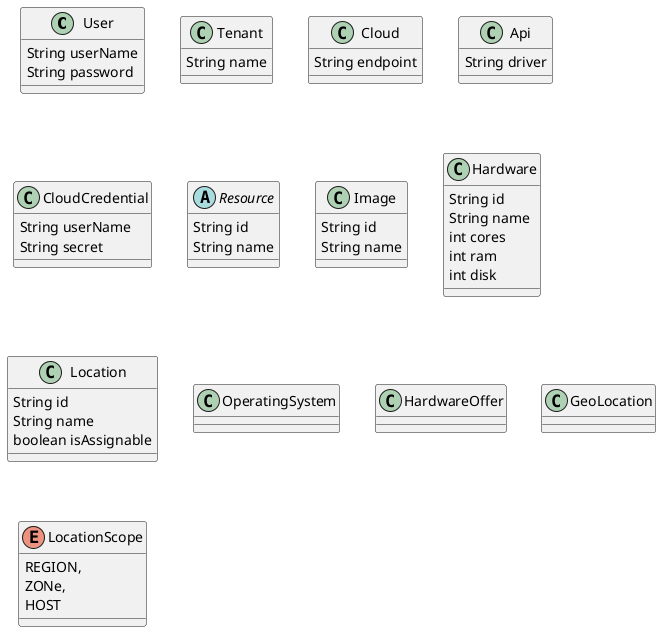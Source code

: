 @startuml

class User {
    String userName
    String password
}
class Tenant {
    String name
}

class Cloud {
    String endpoint
}
class Api {
    String driver
}
class CloudCredential {
    String userName
    String secret
}

abstract class Resource {
    String id
    String name
}

class Image {
    String id
    String name
}
class Hardware {
    String id
    String name
    int cores
    int ram
    int disk
}
class Location {
    String id
    String name
    boolean isAssignable
}

class OperatingSystem {
}
class HardwareOffer {
}
class GeoLocation {
}
enum LocationScope {
    REGION,
    ZONe,
    HOST
}

@enduml
